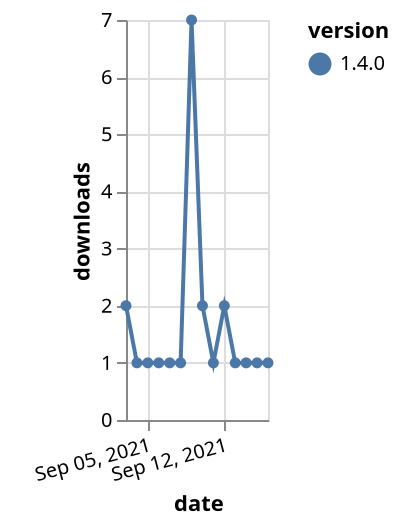 {"$schema": "https://vega.github.io/schema/vega-lite/v5.json", "description": "A simple bar chart with embedded data.", "data": {"values": [{"date": "2021-09-03", "total": 503, "delta": 2, "version": "1.4.0"}, {"date": "2021-09-04", "total": 504, "delta": 1, "version": "1.4.0"}, {"date": "2021-09-05", "total": 505, "delta": 1, "version": "1.4.0"}, {"date": "2021-09-06", "total": 506, "delta": 1, "version": "1.4.0"}, {"date": "2021-09-07", "total": 507, "delta": 1, "version": "1.4.0"}, {"date": "2021-09-08", "total": 508, "delta": 1, "version": "1.4.0"}, {"date": "2021-09-09", "total": 515, "delta": 7, "version": "1.4.0"}, {"date": "2021-09-10", "total": 517, "delta": 2, "version": "1.4.0"}, {"date": "2021-09-11", "total": 518, "delta": 1, "version": "1.4.0"}, {"date": "2021-09-12", "total": 520, "delta": 2, "version": "1.4.0"}, {"date": "2021-09-13", "total": 521, "delta": 1, "version": "1.4.0"}, {"date": "2021-09-14", "total": 522, "delta": 1, "version": "1.4.0"}, {"date": "2021-09-15", "total": 523, "delta": 1, "version": "1.4.0"}, {"date": "2021-09-16", "total": 524, "delta": 1, "version": "1.4.0"}]}, "width": "container", "mark": {"type": "line", "point": {"filled": true}}, "encoding": {"x": {"field": "date", "type": "temporal", "timeUnit": "yearmonthdate", "title": "date", "axis": {"labelAngle": -15}}, "y": {"field": "delta", "type": "quantitative", "title": "downloads"}, "color": {"field": "version", "type": "nominal"}, "tooltip": {"field": "delta"}}}